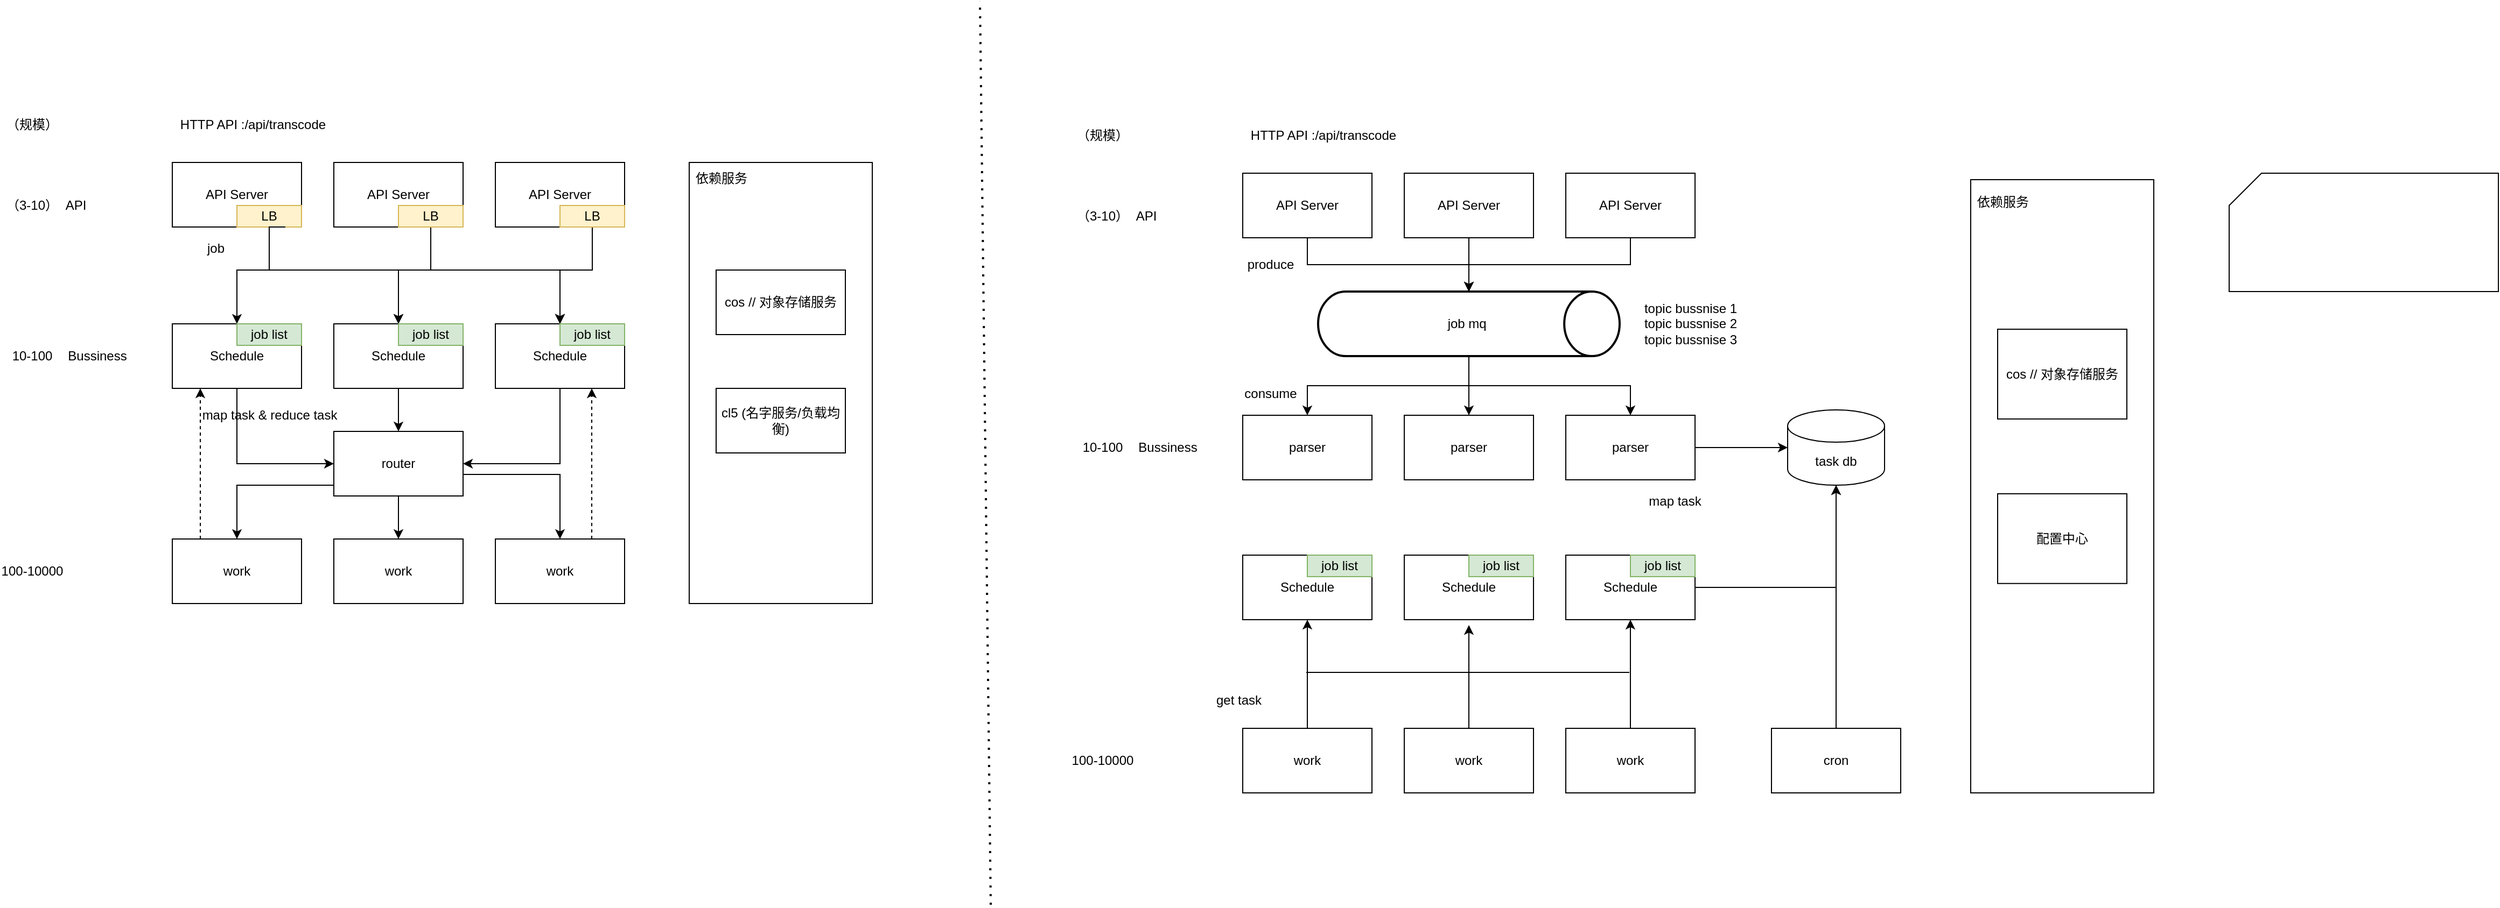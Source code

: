 <mxfile version="20.3.3" type="github">
  <diagram id="g4YBEnjiZ_k9PuE5IaUu" name="第 1 页">
    <mxGraphModel dx="2178" dy="1815" grid="1" gridSize="10" guides="1" tooltips="1" connect="1" arrows="1" fold="1" page="1" pageScale="1" pageWidth="827" pageHeight="1169" math="0" shadow="0">
      <root>
        <mxCell id="0" />
        <mxCell id="1" parent="0" />
        <mxCell id="xKbY1_EiH0NStnXaUmzT-1" value="API Server" style="rounded=0;whiteSpace=wrap;html=1;" parent="1" vertex="1">
          <mxGeometry y="150" width="120" height="60" as="geometry" />
        </mxCell>
        <mxCell id="xKbY1_EiH0NStnXaUmzT-2" value="API Server" style="rounded=0;whiteSpace=wrap;html=1;" parent="1" vertex="1">
          <mxGeometry x="150" y="150" width="120" height="60" as="geometry" />
        </mxCell>
        <mxCell id="xKbY1_EiH0NStnXaUmzT-3" value="API Server" style="rounded=0;whiteSpace=wrap;html=1;" parent="1" vertex="1">
          <mxGeometry x="300" y="150" width="120" height="60" as="geometry" />
        </mxCell>
        <mxCell id="xKbY1_EiH0NStnXaUmzT-37" style="edgeStyle=orthogonalEdgeStyle;rounded=0;orthogonalLoop=1;jettySize=auto;html=1;" parent="1" source="xKbY1_EiH0NStnXaUmzT-4" edge="1">
          <mxGeometry relative="1" as="geometry">
            <mxPoint x="150" y="430" as="targetPoint" />
            <Array as="points">
              <mxPoint x="60" y="430" />
              <mxPoint x="150" y="430" />
            </Array>
          </mxGeometry>
        </mxCell>
        <mxCell id="xKbY1_EiH0NStnXaUmzT-4" value="Schedule" style="rounded=0;whiteSpace=wrap;html=1;" parent="1" vertex="1">
          <mxGeometry y="300" width="120" height="60" as="geometry" />
        </mxCell>
        <mxCell id="xKbY1_EiH0NStnXaUmzT-38" style="edgeStyle=orthogonalEdgeStyle;rounded=0;orthogonalLoop=1;jettySize=auto;html=1;entryX=0.5;entryY=0;entryDx=0;entryDy=0;" parent="1" source="xKbY1_EiH0NStnXaUmzT-5" target="xKbY1_EiH0NStnXaUmzT-36" edge="1">
          <mxGeometry relative="1" as="geometry" />
        </mxCell>
        <mxCell id="xKbY1_EiH0NStnXaUmzT-5" value="Schedule" style="rounded=0;whiteSpace=wrap;html=1;" parent="1" vertex="1">
          <mxGeometry x="150" y="300" width="120" height="60" as="geometry" />
        </mxCell>
        <mxCell id="xKbY1_EiH0NStnXaUmzT-39" style="edgeStyle=orthogonalEdgeStyle;rounded=0;orthogonalLoop=1;jettySize=auto;html=1;entryX=1;entryY=0.5;entryDx=0;entryDy=0;" parent="1" source="xKbY1_EiH0NStnXaUmzT-6" target="xKbY1_EiH0NStnXaUmzT-36" edge="1">
          <mxGeometry relative="1" as="geometry">
            <Array as="points">
              <mxPoint x="360" y="430" />
            </Array>
          </mxGeometry>
        </mxCell>
        <mxCell id="xKbY1_EiH0NStnXaUmzT-6" value="Schedule" style="rounded=0;whiteSpace=wrap;html=1;" parent="1" vertex="1">
          <mxGeometry x="300" y="300" width="120" height="60" as="geometry" />
        </mxCell>
        <mxCell id="xKbY1_EiH0NStnXaUmzT-7" value="API" style="text;html=1;align=center;verticalAlign=middle;resizable=0;points=[];autosize=1;strokeColor=none;fillColor=none;" parent="1" vertex="1">
          <mxGeometry x="-110" y="175" width="40" height="30" as="geometry" />
        </mxCell>
        <mxCell id="xKbY1_EiH0NStnXaUmzT-8" value="Bussiness" style="text;html=1;align=center;verticalAlign=middle;resizable=0;points=[];autosize=1;strokeColor=none;fillColor=none;" parent="1" vertex="1">
          <mxGeometry x="-110" y="315" width="80" height="30" as="geometry" />
        </mxCell>
        <mxCell id="xKbY1_EiH0NStnXaUmzT-12" style="edgeStyle=orthogonalEdgeStyle;rounded=0;orthogonalLoop=1;jettySize=auto;html=1;" parent="1" source="xKbY1_EiH0NStnXaUmzT-9" target="xKbY1_EiH0NStnXaUmzT-4" edge="1">
          <mxGeometry relative="1" as="geometry">
            <Array as="points">
              <mxPoint x="90" y="250" />
              <mxPoint x="60" y="250" />
            </Array>
          </mxGeometry>
        </mxCell>
        <mxCell id="xKbY1_EiH0NStnXaUmzT-13" style="edgeStyle=orthogonalEdgeStyle;rounded=0;orthogonalLoop=1;jettySize=auto;html=1;" parent="1" source="xKbY1_EiH0NStnXaUmzT-9" target="xKbY1_EiH0NStnXaUmzT-5" edge="1">
          <mxGeometry relative="1" as="geometry">
            <Array as="points">
              <mxPoint x="90" y="250" />
              <mxPoint x="210" y="250" />
            </Array>
          </mxGeometry>
        </mxCell>
        <mxCell id="xKbY1_EiH0NStnXaUmzT-9" value="LB" style="rounded=0;whiteSpace=wrap;html=1;fillColor=#fff2cc;strokeColor=#d6b656;" parent="1" vertex="1">
          <mxGeometry x="60" y="190" width="60" height="20" as="geometry" />
        </mxCell>
        <mxCell id="xKbY1_EiH0NStnXaUmzT-16" style="edgeStyle=orthogonalEdgeStyle;rounded=0;orthogonalLoop=1;jettySize=auto;html=1;entryX=0.5;entryY=0;entryDx=0;entryDy=0;" parent="1" source="xKbY1_EiH0NStnXaUmzT-10" target="xKbY1_EiH0NStnXaUmzT-5" edge="1">
          <mxGeometry relative="1" as="geometry">
            <Array as="points">
              <mxPoint x="240" y="250" />
              <mxPoint x="210" y="250" />
            </Array>
          </mxGeometry>
        </mxCell>
        <mxCell id="xKbY1_EiH0NStnXaUmzT-17" style="edgeStyle=orthogonalEdgeStyle;rounded=0;orthogonalLoop=1;jettySize=auto;html=1;entryX=0.5;entryY=0;entryDx=0;entryDy=0;" parent="1" source="xKbY1_EiH0NStnXaUmzT-10" target="xKbY1_EiH0NStnXaUmzT-6" edge="1">
          <mxGeometry relative="1" as="geometry">
            <Array as="points">
              <mxPoint x="240" y="250" />
              <mxPoint x="360" y="250" />
            </Array>
          </mxGeometry>
        </mxCell>
        <mxCell id="xKbY1_EiH0NStnXaUmzT-10" value="LB" style="rounded=0;whiteSpace=wrap;html=1;fillColor=#fff2cc;strokeColor=#d6b656;" parent="1" vertex="1">
          <mxGeometry x="210" y="190" width="60" height="20" as="geometry" />
        </mxCell>
        <mxCell id="xKbY1_EiH0NStnXaUmzT-18" style="edgeStyle=orthogonalEdgeStyle;rounded=0;orthogonalLoop=1;jettySize=auto;html=1;" parent="1" source="xKbY1_EiH0NStnXaUmzT-11" target="xKbY1_EiH0NStnXaUmzT-6" edge="1">
          <mxGeometry relative="1" as="geometry">
            <Array as="points">
              <mxPoint x="390" y="250" />
              <mxPoint x="360" y="250" />
            </Array>
          </mxGeometry>
        </mxCell>
        <mxCell id="xKbY1_EiH0NStnXaUmzT-11" value="LB" style="rounded=0;whiteSpace=wrap;html=1;fillColor=#fff2cc;strokeColor=#d6b656;" parent="1" vertex="1">
          <mxGeometry x="360" y="190" width="60" height="20" as="geometry" />
        </mxCell>
        <mxCell id="xKbY1_EiH0NStnXaUmzT-15" style="edgeStyle=orthogonalEdgeStyle;rounded=0;orthogonalLoop=1;jettySize=auto;html=1;entryX=0.5;entryY=0;entryDx=0;entryDy=0;exitX=0.75;exitY=1;exitDx=0;exitDy=0;" parent="1" source="xKbY1_EiH0NStnXaUmzT-9" target="xKbY1_EiH0NStnXaUmzT-6" edge="1">
          <mxGeometry relative="1" as="geometry">
            <mxPoint x="100" y="220" as="sourcePoint" />
            <mxPoint x="220" y="310" as="targetPoint" />
            <Array as="points">
              <mxPoint x="90" y="210" />
              <mxPoint x="90" y="250" />
              <mxPoint x="360" y="250" />
            </Array>
          </mxGeometry>
        </mxCell>
        <mxCell id="xKbY1_EiH0NStnXaUmzT-19" value="HTTP API :/api/transcode" style="text;html=1;strokeColor=none;fillColor=none;align=center;verticalAlign=middle;whiteSpace=wrap;rounded=0;" parent="1" vertex="1">
          <mxGeometry y="100" width="150" height="30" as="geometry" />
        </mxCell>
        <mxCell id="xKbY1_EiH0NStnXaUmzT-51" style="edgeStyle=orthogonalEdgeStyle;rounded=0;orthogonalLoop=1;jettySize=auto;html=1;entryX=0.5;entryY=1;entryDx=0;entryDy=0;dashed=1;" parent="1" edge="1">
          <mxGeometry relative="1" as="geometry">
            <mxPoint x="26" y="500" as="sourcePoint" />
            <mxPoint x="26" y="360" as="targetPoint" />
            <Array as="points">
              <mxPoint x="26" y="400" />
              <mxPoint x="26" y="400" />
            </Array>
          </mxGeometry>
        </mxCell>
        <mxCell id="xKbY1_EiH0NStnXaUmzT-25" value="work" style="rounded=0;whiteSpace=wrap;html=1;" parent="1" vertex="1">
          <mxGeometry y="500" width="120" height="60" as="geometry" />
        </mxCell>
        <mxCell id="xKbY1_EiH0NStnXaUmzT-26" value="work" style="rounded=0;whiteSpace=wrap;html=1;" parent="1" vertex="1">
          <mxGeometry x="150" y="500" width="120" height="60" as="geometry" />
        </mxCell>
        <mxCell id="xKbY1_EiH0NStnXaUmzT-27" value="work" style="rounded=0;whiteSpace=wrap;html=1;" parent="1" vertex="1">
          <mxGeometry x="300" y="500" width="120" height="60" as="geometry" />
        </mxCell>
        <mxCell id="xKbY1_EiH0NStnXaUmzT-40" style="edgeStyle=orthogonalEdgeStyle;rounded=0;orthogonalLoop=1;jettySize=auto;html=1;" parent="1" source="xKbY1_EiH0NStnXaUmzT-36" target="xKbY1_EiH0NStnXaUmzT-25" edge="1">
          <mxGeometry relative="1" as="geometry">
            <Array as="points">
              <mxPoint x="60" y="450" />
            </Array>
          </mxGeometry>
        </mxCell>
        <mxCell id="xKbY1_EiH0NStnXaUmzT-41" value="" style="edgeStyle=orthogonalEdgeStyle;rounded=0;orthogonalLoop=1;jettySize=auto;html=1;" parent="1" source="xKbY1_EiH0NStnXaUmzT-36" target="xKbY1_EiH0NStnXaUmzT-26" edge="1">
          <mxGeometry relative="1" as="geometry" />
        </mxCell>
        <mxCell id="xKbY1_EiH0NStnXaUmzT-42" style="edgeStyle=orthogonalEdgeStyle;rounded=0;orthogonalLoop=1;jettySize=auto;html=1;" parent="1" source="xKbY1_EiH0NStnXaUmzT-36" target="xKbY1_EiH0NStnXaUmzT-27" edge="1">
          <mxGeometry relative="1" as="geometry">
            <Array as="points">
              <mxPoint x="360" y="440" />
            </Array>
          </mxGeometry>
        </mxCell>
        <mxCell id="xKbY1_EiH0NStnXaUmzT-36" value="router" style="rounded=0;whiteSpace=wrap;html=1;" parent="1" vertex="1">
          <mxGeometry x="150" y="400" width="120" height="60" as="geometry" />
        </mxCell>
        <mxCell id="xKbY1_EiH0NStnXaUmzT-44" value="" style="group" parent="1" vertex="1" connectable="0">
          <mxGeometry x="480" y="150" width="170" height="410" as="geometry" />
        </mxCell>
        <mxCell id="xKbY1_EiH0NStnXaUmzT-21" value="" style="rounded=0;whiteSpace=wrap;html=1;" parent="xKbY1_EiH0NStnXaUmzT-44" vertex="1">
          <mxGeometry width="170" height="410" as="geometry" />
        </mxCell>
        <mxCell id="xKbY1_EiH0NStnXaUmzT-22" value="cos // 对象存储服务" style="rounded=0;whiteSpace=wrap;html=1;" parent="xKbY1_EiH0NStnXaUmzT-44" vertex="1">
          <mxGeometry x="25" y="100" width="120" height="60" as="geometry" />
        </mxCell>
        <mxCell id="xKbY1_EiH0NStnXaUmzT-23" value="cl5 (名字服务/负载均衡)" style="rounded=0;whiteSpace=wrap;html=1;" parent="xKbY1_EiH0NStnXaUmzT-44" vertex="1">
          <mxGeometry x="25" y="210" width="120" height="60" as="geometry" />
        </mxCell>
        <mxCell id="xKbY1_EiH0NStnXaUmzT-43" value="依赖服务" style="text;html=1;strokeColor=none;fillColor=none;align=center;verticalAlign=middle;whiteSpace=wrap;rounded=0;" parent="xKbY1_EiH0NStnXaUmzT-44" vertex="1">
          <mxGeometry width="60" height="30" as="geometry" />
        </mxCell>
        <mxCell id="xKbY1_EiH0NStnXaUmzT-45" value="（3-10）" style="text;html=1;strokeColor=none;fillColor=none;align=center;verticalAlign=middle;whiteSpace=wrap;rounded=0;" parent="1" vertex="1">
          <mxGeometry x="-160" y="175" width="60" height="30" as="geometry" />
        </mxCell>
        <mxCell id="xKbY1_EiH0NStnXaUmzT-46" value="10-100" style="text;html=1;strokeColor=none;fillColor=none;align=center;verticalAlign=middle;whiteSpace=wrap;rounded=0;" parent="1" vertex="1">
          <mxGeometry x="-160" y="315" width="60" height="30" as="geometry" />
        </mxCell>
        <mxCell id="xKbY1_EiH0NStnXaUmzT-48" value="100-10000" style="text;html=1;strokeColor=none;fillColor=none;align=center;verticalAlign=middle;whiteSpace=wrap;rounded=0;" parent="1" vertex="1">
          <mxGeometry x="-160" y="515" width="60" height="30" as="geometry" />
        </mxCell>
        <mxCell id="xKbY1_EiH0NStnXaUmzT-49" value="（规模）" style="text;html=1;strokeColor=none;fillColor=none;align=center;verticalAlign=middle;whiteSpace=wrap;rounded=0;" parent="1" vertex="1">
          <mxGeometry x="-160" y="100" width="60" height="30" as="geometry" />
        </mxCell>
        <mxCell id="xKbY1_EiH0NStnXaUmzT-52" style="edgeStyle=orthogonalEdgeStyle;rounded=0;orthogonalLoop=1;jettySize=auto;html=1;dashed=1;" parent="1" edge="1">
          <mxGeometry relative="1" as="geometry">
            <mxPoint x="389.5" y="500" as="sourcePoint" />
            <mxPoint x="389.5" y="360" as="targetPoint" />
            <Array as="points" />
          </mxGeometry>
        </mxCell>
        <mxCell id="xKbY1_EiH0NStnXaUmzT-53" value="" style="endArrow=none;dashed=1;html=1;dashPattern=1 3;strokeWidth=2;rounded=0;" parent="1" edge="1">
          <mxGeometry width="50" height="50" relative="1" as="geometry">
            <mxPoint x="760" y="840" as="sourcePoint" />
            <mxPoint x="750" as="targetPoint" />
          </mxGeometry>
        </mxCell>
        <mxCell id="xKbY1_EiH0NStnXaUmzT-89" style="edgeStyle=orthogonalEdgeStyle;rounded=0;orthogonalLoop=1;jettySize=auto;html=1;" parent="1" source="xKbY1_EiH0NStnXaUmzT-54" target="xKbY1_EiH0NStnXaUmzT-88" edge="1">
          <mxGeometry relative="1" as="geometry" />
        </mxCell>
        <mxCell id="xKbY1_EiH0NStnXaUmzT-54" value="API Server" style="rounded=0;whiteSpace=wrap;html=1;" parent="1" vertex="1">
          <mxGeometry x="994" y="160" width="120" height="60" as="geometry" />
        </mxCell>
        <mxCell id="xKbY1_EiH0NStnXaUmzT-90" style="edgeStyle=orthogonalEdgeStyle;rounded=0;orthogonalLoop=1;jettySize=auto;html=1;entryX=0.5;entryY=0;entryDx=0;entryDy=0;entryPerimeter=0;" parent="1" source="xKbY1_EiH0NStnXaUmzT-55" target="xKbY1_EiH0NStnXaUmzT-88" edge="1">
          <mxGeometry relative="1" as="geometry" />
        </mxCell>
        <mxCell id="xKbY1_EiH0NStnXaUmzT-55" value="API Server" style="rounded=0;whiteSpace=wrap;html=1;" parent="1" vertex="1">
          <mxGeometry x="1144" y="160" width="120" height="60" as="geometry" />
        </mxCell>
        <mxCell id="xKbY1_EiH0NStnXaUmzT-92" style="edgeStyle=orthogonalEdgeStyle;rounded=0;orthogonalLoop=1;jettySize=auto;html=1;entryX=0.5;entryY=0;entryDx=0;entryDy=0;entryPerimeter=0;" parent="1" source="xKbY1_EiH0NStnXaUmzT-56" target="xKbY1_EiH0NStnXaUmzT-88" edge="1">
          <mxGeometry relative="1" as="geometry" />
        </mxCell>
        <mxCell id="xKbY1_EiH0NStnXaUmzT-56" value="API Server" style="rounded=0;whiteSpace=wrap;html=1;" parent="1" vertex="1">
          <mxGeometry x="1294" y="160" width="120" height="60" as="geometry" />
        </mxCell>
        <mxCell id="xKbY1_EiH0NStnXaUmzT-58" value="parser" style="rounded=0;whiteSpace=wrap;html=1;" parent="1" vertex="1">
          <mxGeometry x="994" y="385" width="120" height="60" as="geometry" />
        </mxCell>
        <mxCell id="xKbY1_EiH0NStnXaUmzT-60" value="parser" style="rounded=0;whiteSpace=wrap;html=1;" parent="1" vertex="1">
          <mxGeometry x="1144" y="385" width="120" height="60" as="geometry" />
        </mxCell>
        <mxCell id="xKbY1_EiH0NStnXaUmzT-115" style="edgeStyle=orthogonalEdgeStyle;rounded=0;orthogonalLoop=1;jettySize=auto;html=1;" parent="1" source="xKbY1_EiH0NStnXaUmzT-62" target="xKbY1_EiH0NStnXaUmzT-111" edge="1">
          <mxGeometry relative="1" as="geometry" />
        </mxCell>
        <mxCell id="xKbY1_EiH0NStnXaUmzT-62" value="parser" style="rounded=0;whiteSpace=wrap;html=1;" parent="1" vertex="1">
          <mxGeometry x="1294" y="385" width="120" height="60" as="geometry" />
        </mxCell>
        <mxCell id="xKbY1_EiH0NStnXaUmzT-63" value="API" style="text;html=1;align=center;verticalAlign=middle;resizable=0;points=[];autosize=1;strokeColor=none;fillColor=none;" parent="1" vertex="1">
          <mxGeometry x="884" y="185" width="40" height="30" as="geometry" />
        </mxCell>
        <mxCell id="xKbY1_EiH0NStnXaUmzT-64" value="Bussiness" style="text;html=1;align=center;verticalAlign=middle;resizable=0;points=[];autosize=1;strokeColor=none;fillColor=none;" parent="1" vertex="1">
          <mxGeometry x="884" y="400" width="80" height="30" as="geometry" />
        </mxCell>
        <mxCell id="xKbY1_EiH0NStnXaUmzT-74" value="HTTP API :/api/transcode" style="text;html=1;strokeColor=none;fillColor=none;align=center;verticalAlign=middle;whiteSpace=wrap;rounded=0;" parent="1" vertex="1">
          <mxGeometry x="994" y="110" width="150" height="30" as="geometry" />
        </mxCell>
        <mxCell id="O_hp9cuJ7wq4FuG66P9z-5" style="edgeStyle=orthogonalEdgeStyle;rounded=0;orthogonalLoop=1;jettySize=auto;html=1;entryX=0.5;entryY=1;entryDx=0;entryDy=0;" edge="1" parent="1" source="xKbY1_EiH0NStnXaUmzT-76" target="O_hp9cuJ7wq4FuG66P9z-1">
          <mxGeometry relative="1" as="geometry" />
        </mxCell>
        <mxCell id="xKbY1_EiH0NStnXaUmzT-76" value="work" style="rounded=0;whiteSpace=wrap;html=1;" parent="1" vertex="1">
          <mxGeometry x="994" y="676" width="120" height="60" as="geometry" />
        </mxCell>
        <mxCell id="O_hp9cuJ7wq4FuG66P9z-6" style="edgeStyle=orthogonalEdgeStyle;rounded=0;orthogonalLoop=1;jettySize=auto;html=1;" edge="1" parent="1" source="xKbY1_EiH0NStnXaUmzT-77">
          <mxGeometry relative="1" as="geometry">
            <mxPoint x="1204" y="580" as="targetPoint" />
          </mxGeometry>
        </mxCell>
        <mxCell id="xKbY1_EiH0NStnXaUmzT-77" value="work" style="rounded=0;whiteSpace=wrap;html=1;" parent="1" vertex="1">
          <mxGeometry x="1144" y="676" width="120" height="60" as="geometry" />
        </mxCell>
        <mxCell id="O_hp9cuJ7wq4FuG66P9z-7" style="edgeStyle=orthogonalEdgeStyle;rounded=0;orthogonalLoop=1;jettySize=auto;html=1;entryX=0.5;entryY=1;entryDx=0;entryDy=0;" edge="1" parent="1" source="xKbY1_EiH0NStnXaUmzT-78" target="O_hp9cuJ7wq4FuG66P9z-3">
          <mxGeometry relative="1" as="geometry" />
        </mxCell>
        <mxCell id="xKbY1_EiH0NStnXaUmzT-78" value="work" style="rounded=0;whiteSpace=wrap;html=1;" parent="1" vertex="1">
          <mxGeometry x="1294" y="676" width="120" height="60" as="geometry" />
        </mxCell>
        <mxCell id="xKbY1_EiH0NStnXaUmzT-83" value="（3-10）" style="text;html=1;strokeColor=none;fillColor=none;align=center;verticalAlign=middle;whiteSpace=wrap;rounded=0;" parent="1" vertex="1">
          <mxGeometry x="834" y="185" width="60" height="30" as="geometry" />
        </mxCell>
        <mxCell id="xKbY1_EiH0NStnXaUmzT-84" value="10-100" style="text;html=1;strokeColor=none;fillColor=none;align=center;verticalAlign=middle;whiteSpace=wrap;rounded=0;" parent="1" vertex="1">
          <mxGeometry x="834" y="400" width="60" height="30" as="geometry" />
        </mxCell>
        <mxCell id="xKbY1_EiH0NStnXaUmzT-85" value="100-10000" style="text;html=1;strokeColor=none;fillColor=none;align=center;verticalAlign=middle;whiteSpace=wrap;rounded=0;" parent="1" vertex="1">
          <mxGeometry x="834" y="691" width="60" height="30" as="geometry" />
        </mxCell>
        <mxCell id="xKbY1_EiH0NStnXaUmzT-86" value="（规模）" style="text;html=1;strokeColor=none;fillColor=none;align=center;verticalAlign=middle;whiteSpace=wrap;rounded=0;" parent="1" vertex="1">
          <mxGeometry x="834" y="110" width="60" height="30" as="geometry" />
        </mxCell>
        <mxCell id="xKbY1_EiH0NStnXaUmzT-94" style="edgeStyle=orthogonalEdgeStyle;rounded=0;orthogonalLoop=1;jettySize=auto;html=1;entryX=0.5;entryY=0;entryDx=0;entryDy=0;" parent="1" source="xKbY1_EiH0NStnXaUmzT-88" target="xKbY1_EiH0NStnXaUmzT-58" edge="1">
          <mxGeometry relative="1" as="geometry" />
        </mxCell>
        <mxCell id="xKbY1_EiH0NStnXaUmzT-95" style="edgeStyle=orthogonalEdgeStyle;rounded=0;orthogonalLoop=1;jettySize=auto;html=1;entryX=0.5;entryY=0;entryDx=0;entryDy=0;" parent="1" source="xKbY1_EiH0NStnXaUmzT-88" target="xKbY1_EiH0NStnXaUmzT-60" edge="1">
          <mxGeometry relative="1" as="geometry" />
        </mxCell>
        <mxCell id="xKbY1_EiH0NStnXaUmzT-96" style="edgeStyle=orthogonalEdgeStyle;rounded=0;orthogonalLoop=1;jettySize=auto;html=1;" parent="1" source="xKbY1_EiH0NStnXaUmzT-88" target="xKbY1_EiH0NStnXaUmzT-62" edge="1">
          <mxGeometry relative="1" as="geometry" />
        </mxCell>
        <mxCell id="xKbY1_EiH0NStnXaUmzT-88" value="job mq&amp;nbsp;" style="strokeWidth=2;html=1;shape=mxgraph.flowchart.direct_data;whiteSpace=wrap;" parent="1" vertex="1">
          <mxGeometry x="1064" y="270" width="280" height="60" as="geometry" />
        </mxCell>
        <mxCell id="xKbY1_EiH0NStnXaUmzT-93" value="produce" style="text;html=1;strokeColor=none;fillColor=none;align=center;verticalAlign=middle;whiteSpace=wrap;rounded=0;" parent="1" vertex="1">
          <mxGeometry x="990" y="230" width="60" height="30" as="geometry" />
        </mxCell>
        <mxCell id="xKbY1_EiH0NStnXaUmzT-99" value="job list" style="rounded=0;whiteSpace=wrap;html=1;fillColor=#d5e8d4;strokeColor=#82b366;" parent="1" vertex="1">
          <mxGeometry x="60" y="300" width="60" height="20" as="geometry" />
        </mxCell>
        <mxCell id="xKbY1_EiH0NStnXaUmzT-100" value="job list" style="rounded=0;whiteSpace=wrap;html=1;fillColor=#d5e8d4;strokeColor=#82b366;" parent="1" vertex="1">
          <mxGeometry x="210" y="300" width="60" height="20" as="geometry" />
        </mxCell>
        <mxCell id="xKbY1_EiH0NStnXaUmzT-101" value="job list" style="rounded=0;whiteSpace=wrap;html=1;fillColor=#d5e8d4;strokeColor=#82b366;" parent="1" vertex="1">
          <mxGeometry x="360" y="300" width="60" height="20" as="geometry" />
        </mxCell>
        <mxCell id="xKbY1_EiH0NStnXaUmzT-102" value="job" style="text;html=1;align=center;verticalAlign=middle;resizable=0;points=[];autosize=1;strokeColor=none;fillColor=none;" parent="1" vertex="1">
          <mxGeometry x="20" y="215" width="40" height="30" as="geometry" />
        </mxCell>
        <mxCell id="xKbY1_EiH0NStnXaUmzT-103" value="map task &amp;amp; reduce task" style="text;html=1;align=center;verticalAlign=middle;resizable=0;points=[];autosize=1;strokeColor=none;fillColor=none;" parent="1" vertex="1">
          <mxGeometry x="15" y="370" width="150" height="30" as="geometry" />
        </mxCell>
        <mxCell id="xKbY1_EiH0NStnXaUmzT-111" value="task db" style="shape=cylinder3;whiteSpace=wrap;html=1;boundedLbl=1;backgroundOutline=1;size=15;" parent="1" vertex="1">
          <mxGeometry x="1500" y="380" width="90" height="70" as="geometry" />
        </mxCell>
        <mxCell id="xKbY1_EiH0NStnXaUmzT-117" value="consume" style="text;html=1;strokeColor=none;fillColor=none;align=center;verticalAlign=middle;whiteSpace=wrap;rounded=0;" parent="1" vertex="1">
          <mxGeometry x="990" y="350" width="60" height="30" as="geometry" />
        </mxCell>
        <mxCell id="xKbY1_EiH0NStnXaUmzT-121" value="map task" style="text;html=1;align=center;verticalAlign=middle;resizable=0;points=[];autosize=1;strokeColor=none;fillColor=none;" parent="1" vertex="1">
          <mxGeometry x="1360" y="450" width="70" height="30" as="geometry" />
        </mxCell>
        <mxCell id="xKbY1_EiH0NStnXaUmzT-126" value="" style="group" parent="1" vertex="1" connectable="0">
          <mxGeometry x="1670" y="166" width="240" height="570" as="geometry" />
        </mxCell>
        <mxCell id="xKbY1_EiH0NStnXaUmzT-127" value="" style="rounded=0;whiteSpace=wrap;html=1;" parent="xKbY1_EiH0NStnXaUmzT-126" vertex="1">
          <mxGeometry width="170" height="570" as="geometry" />
        </mxCell>
        <mxCell id="xKbY1_EiH0NStnXaUmzT-128" value="cos // 对象存储服务" style="rounded=0;whiteSpace=wrap;html=1;" parent="xKbY1_EiH0NStnXaUmzT-126" vertex="1">
          <mxGeometry x="25" y="139.024" width="120" height="83.415" as="geometry" />
        </mxCell>
        <mxCell id="xKbY1_EiH0NStnXaUmzT-129" value="配置中心" style="rounded=0;whiteSpace=wrap;html=1;" parent="xKbY1_EiH0NStnXaUmzT-126" vertex="1">
          <mxGeometry x="25" y="291.951" width="120" height="83.415" as="geometry" />
        </mxCell>
        <mxCell id="xKbY1_EiH0NStnXaUmzT-130" value="依赖服务" style="text;html=1;strokeColor=none;fillColor=none;align=center;verticalAlign=middle;whiteSpace=wrap;rounded=0;" parent="xKbY1_EiH0NStnXaUmzT-126" vertex="1">
          <mxGeometry width="60" height="41.707" as="geometry" />
        </mxCell>
        <mxCell id="xKbY1_EiH0NStnXaUmzT-131" value="topic bussnise 1&lt;br&gt;topic bussnise 2&lt;br&gt;topic bussnise 3" style="text;html=1;strokeColor=none;fillColor=none;align=center;verticalAlign=middle;whiteSpace=wrap;rounded=0;" parent="1" vertex="1">
          <mxGeometry x="1360" y="285" width="100" height="30" as="geometry" />
        </mxCell>
        <mxCell id="O_hp9cuJ7wq4FuG66P9z-1" value="Schedule" style="rounded=0;whiteSpace=wrap;html=1;" vertex="1" parent="1">
          <mxGeometry x="994" y="515" width="120" height="60" as="geometry" />
        </mxCell>
        <mxCell id="O_hp9cuJ7wq4FuG66P9z-2" value="Schedule" style="rounded=0;whiteSpace=wrap;html=1;" vertex="1" parent="1">
          <mxGeometry x="1144" y="515" width="120" height="60" as="geometry" />
        </mxCell>
        <mxCell id="O_hp9cuJ7wq4FuG66P9z-4" style="edgeStyle=orthogonalEdgeStyle;rounded=0;orthogonalLoop=1;jettySize=auto;html=1;entryX=0.5;entryY=1;entryDx=0;entryDy=0;entryPerimeter=0;" edge="1" parent="1" source="O_hp9cuJ7wq4FuG66P9z-3" target="xKbY1_EiH0NStnXaUmzT-111">
          <mxGeometry relative="1" as="geometry" />
        </mxCell>
        <mxCell id="O_hp9cuJ7wq4FuG66P9z-3" value="Schedule" style="rounded=0;whiteSpace=wrap;html=1;" vertex="1" parent="1">
          <mxGeometry x="1294" y="515" width="120" height="60" as="geometry" />
        </mxCell>
        <mxCell id="O_hp9cuJ7wq4FuG66P9z-8" value="" style="endArrow=none;html=1;rounded=0;" edge="1" parent="1">
          <mxGeometry width="50" height="50" relative="1" as="geometry">
            <mxPoint x="1053" y="624" as="sourcePoint" />
            <mxPoint x="1353" y="624" as="targetPoint" />
          </mxGeometry>
        </mxCell>
        <mxCell id="O_hp9cuJ7wq4FuG66P9z-14" style="edgeStyle=orthogonalEdgeStyle;rounded=0;orthogonalLoop=1;jettySize=auto;html=1;entryX=0.5;entryY=1;entryDx=0;entryDy=0;entryPerimeter=0;" edge="1" parent="1" source="O_hp9cuJ7wq4FuG66P9z-9" target="xKbY1_EiH0NStnXaUmzT-111">
          <mxGeometry relative="1" as="geometry" />
        </mxCell>
        <mxCell id="O_hp9cuJ7wq4FuG66P9z-9" value="cron" style="rounded=0;whiteSpace=wrap;html=1;" vertex="1" parent="1">
          <mxGeometry x="1485" y="676" width="120" height="60" as="geometry" />
        </mxCell>
        <mxCell id="O_hp9cuJ7wq4FuG66P9z-10" value="get task" style="text;html=1;align=center;verticalAlign=middle;resizable=0;points=[];autosize=1;strokeColor=none;fillColor=none;" vertex="1" parent="1">
          <mxGeometry x="955" y="635" width="70" height="30" as="geometry" />
        </mxCell>
        <mxCell id="O_hp9cuJ7wq4FuG66P9z-11" value="job list" style="rounded=0;whiteSpace=wrap;html=1;fillColor=#d5e8d4;strokeColor=#82b366;" vertex="1" parent="1">
          <mxGeometry x="1054" y="515" width="60" height="20" as="geometry" />
        </mxCell>
        <mxCell id="O_hp9cuJ7wq4FuG66P9z-12" value="job list" style="rounded=0;whiteSpace=wrap;html=1;fillColor=#d5e8d4;strokeColor=#82b366;" vertex="1" parent="1">
          <mxGeometry x="1204" y="515" width="60" height="20" as="geometry" />
        </mxCell>
        <mxCell id="O_hp9cuJ7wq4FuG66P9z-13" value="job list" style="rounded=0;whiteSpace=wrap;html=1;fillColor=#d5e8d4;strokeColor=#82b366;" vertex="1" parent="1">
          <mxGeometry x="1354" y="515" width="60" height="20" as="geometry" />
        </mxCell>
        <mxCell id="O_hp9cuJ7wq4FuG66P9z-15" value="" style="shape=card;whiteSpace=wrap;html=1;" vertex="1" parent="1">
          <mxGeometry x="1910" y="160" width="250" height="110" as="geometry" />
        </mxCell>
      </root>
    </mxGraphModel>
  </diagram>
</mxfile>
